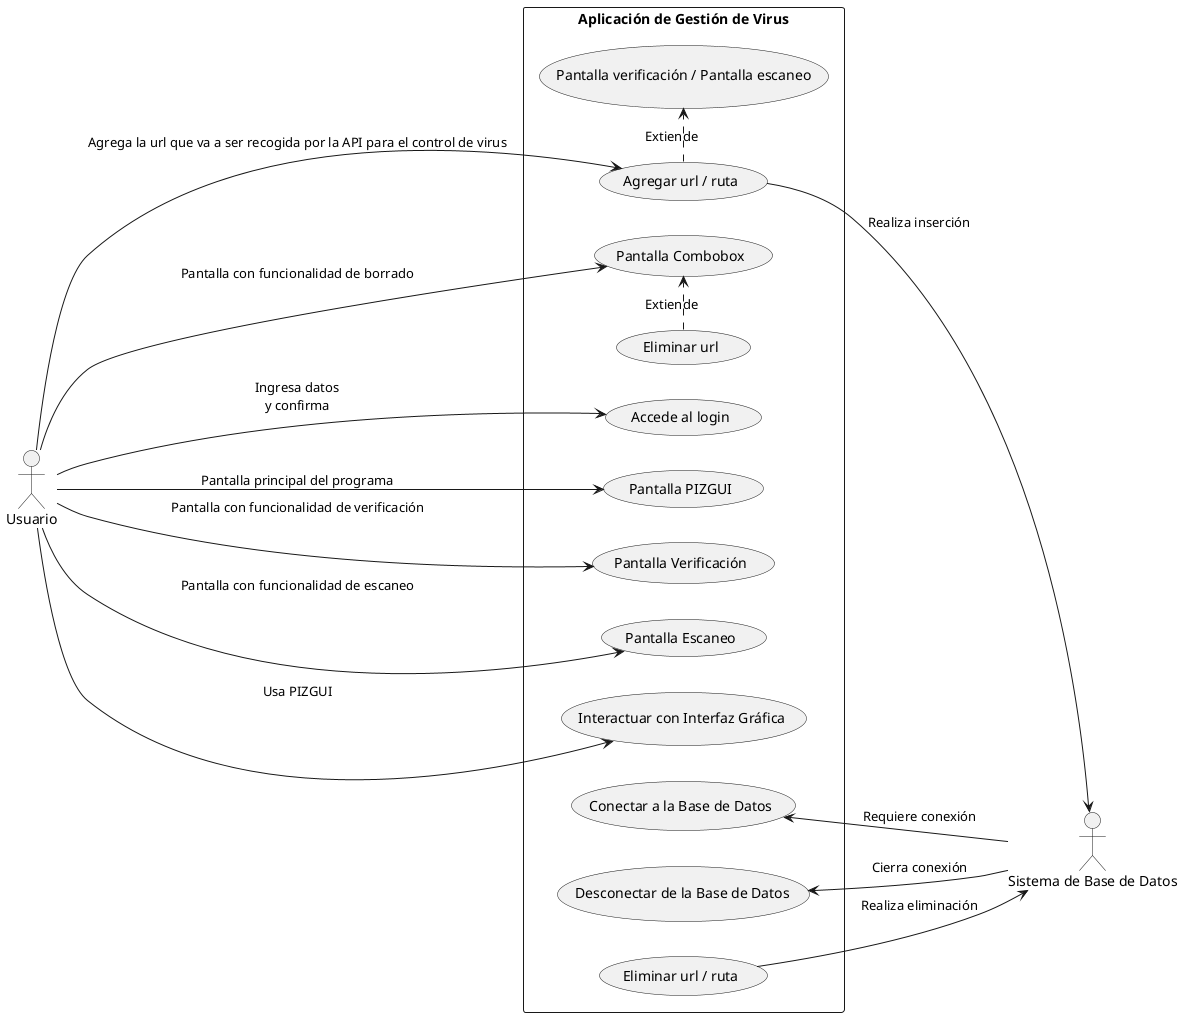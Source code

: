 @startuml

left to right direction
skinparam packageStyle rectangle
actor "Usuario" as user
actor "Sistema de Base de Datos" as db

rectangle "Aplicación de Gestión de Virus" {
    user --> (Accede al login) : Ingresa datos\ny confirma 
    user --> (Pantalla PIZGUI) : Pantalla principal del programa
    user --> (Pantalla Verificación) : Pantalla con funcionalidad de verificación
    user --> (Pantalla Escaneo) : Pantalla con funcionalidad de escaneo
    user --> (Pantalla Combobox) : Pantalla con funcionalidad de borrado

    (Agregar url / ruta) .> (Pantalla verificación / Pantalla escaneo) : Extiende
    (Eliminar url) .> (Pantalla Combobox) : Extiende

    user --> (Agregar url / ruta) : Agrega la url que va a ser recogida por la API para el control de virus
    user --> (Interactuar con Interfaz Gráfica) : Usa PIZGUI

    (Agregar url / ruta) --> db : Realiza inserción 
    (Eliminar url / ruta) --> db : Realiza eliminación

    db --> (Conectar a la Base de Datos) : Requiere conexión
    db --> (Desconectar de la Base de Datos) : Cierra conexión
}

@enduml

